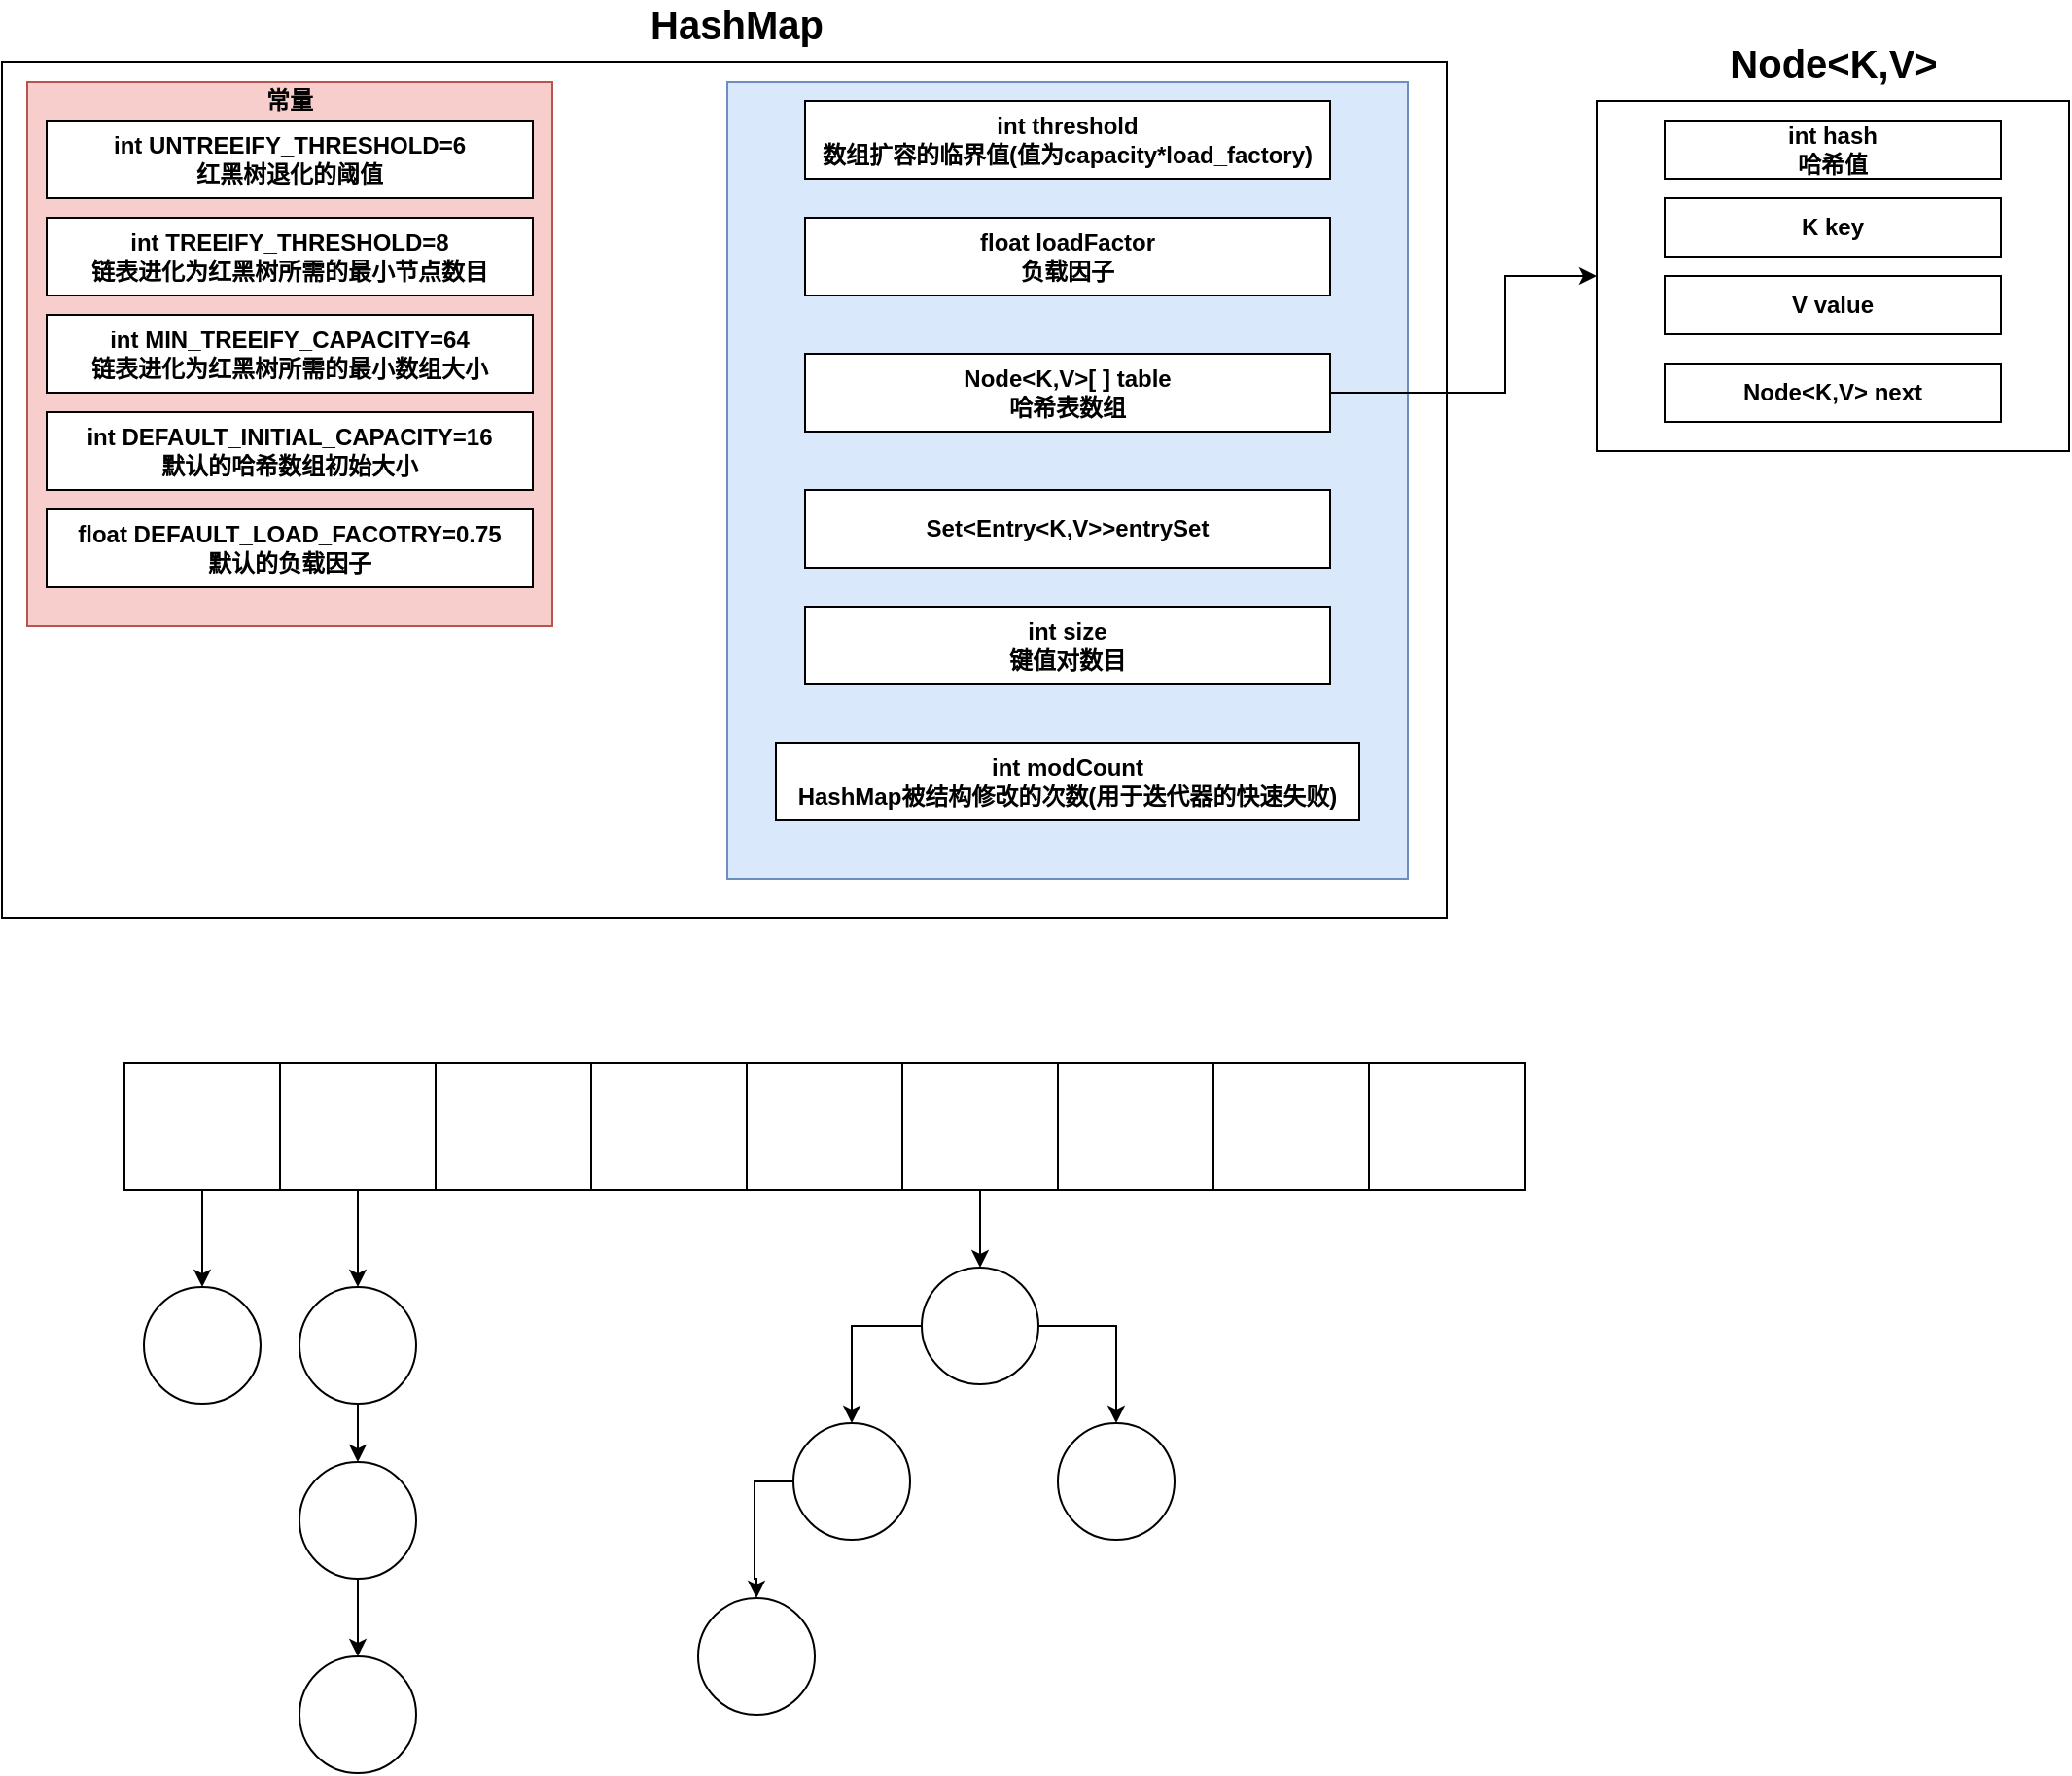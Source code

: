 <mxfile version="16.0.0" type="device"><diagram id="gZDWLs0lDaSWWlJBfS5Q" name="第 1 页"><mxGraphModel dx="1106" dy="892" grid="1" gridSize="10" guides="1" tooltips="1" connect="1" arrows="1" fold="1" page="1" pageScale="1" pageWidth="827" pageHeight="1169" math="0" shadow="0"><root><mxCell id="0"/><mxCell id="1" parent="0"/><mxCell id="HfCkl9uW_iFggOvmtxsi-1" value="" style="rounded=0;whiteSpace=wrap;html=1;" parent="1" vertex="1"><mxGeometry x="7" y="70" width="743" height="440" as="geometry"/></mxCell><mxCell id="HfCkl9uW_iFggOvmtxsi-16" value="" style="rounded=0;whiteSpace=wrap;html=1;fillColor=#dae8fc;strokeColor=#6c8ebf;" parent="1" vertex="1"><mxGeometry x="380" y="80" width="350" height="410" as="geometry"/></mxCell><mxCell id="HfCkl9uW_iFggOvmtxsi-2" value="&lt;b&gt;&lt;font style=&quot;font-size: 20px&quot;&gt;HashMap&lt;/font&gt;&lt;/b&gt;" style="text;html=1;strokeColor=none;fillColor=none;align=center;verticalAlign=middle;whiteSpace=wrap;rounded=0;" parent="1" vertex="1"><mxGeometry x="365" y="40" width="40" height="20" as="geometry"/></mxCell><mxCell id="HfCkl9uW_iFggOvmtxsi-3" value="" style="rounded=0;whiteSpace=wrap;html=1;fillColor=#f8cecc;strokeColor=#b85450;" parent="1" vertex="1"><mxGeometry x="20" y="80" width="270" height="280" as="geometry"/></mxCell><mxCell id="HfCkl9uW_iFggOvmtxsi-4" value="&lt;b&gt;常量&lt;/b&gt;" style="text;html=1;strokeColor=none;fillColor=none;align=center;verticalAlign=middle;whiteSpace=wrap;rounded=0;" parent="1" vertex="1"><mxGeometry x="135" y="80" width="40" height="20" as="geometry"/></mxCell><mxCell id="HfCkl9uW_iFggOvmtxsi-5" value="&lt;b&gt;int UNTREEIFY_THRESHOLD=6&lt;br&gt;红黑树退化的阈值&lt;/b&gt;" style="rounded=0;whiteSpace=wrap;html=1;" parent="1" vertex="1"><mxGeometry x="30" y="100" width="250" height="40" as="geometry"/></mxCell><mxCell id="HfCkl9uW_iFggOvmtxsi-6" value="&lt;b&gt;int TREEIFY_THRESHOLD=8&lt;br&gt;链表进化为红黑树所需的最小节点数目&lt;/b&gt;" style="rounded=0;whiteSpace=wrap;html=1;" parent="1" vertex="1"><mxGeometry x="30" y="150" width="250" height="40" as="geometry"/></mxCell><mxCell id="HfCkl9uW_iFggOvmtxsi-7" value="&lt;b&gt;int DEFAULT_INITIAL_CAPACITY=16&lt;br&gt;默认的哈希数组初始大小&lt;/b&gt;" style="rounded=0;whiteSpace=wrap;html=1;" parent="1" vertex="1"><mxGeometry x="30" y="250" width="250" height="40" as="geometry"/></mxCell><mxCell id="HfCkl9uW_iFggOvmtxsi-8" value="&lt;b&gt;float DEFAULT_LOAD_FACOTRY=0.75&lt;br&gt;默认的负载因子&lt;/b&gt;" style="rounded=0;whiteSpace=wrap;html=1;" parent="1" vertex="1"><mxGeometry x="30" y="300" width="250" height="40" as="geometry"/></mxCell><mxCell id="HfCkl9uW_iFggOvmtxsi-9" value="&lt;b&gt;int MIN_TREEIFY_CAPACITY=64&lt;br&gt;链表进化为红黑树所需的最小数组大小&lt;/b&gt;" style="rounded=0;whiteSpace=wrap;html=1;" parent="1" vertex="1"><mxGeometry x="30" y="200" width="250" height="40" as="geometry"/></mxCell><mxCell id="HfCkl9uW_iFggOvmtxsi-10" value="&lt;b&gt;int threshold&lt;br&gt;数组扩容的临界值(值为capacity*load_factory)&lt;br&gt;&lt;/b&gt;" style="rounded=0;whiteSpace=wrap;html=1;" parent="1" vertex="1"><mxGeometry x="420" y="90" width="270" height="40" as="geometry"/></mxCell><mxCell id="HfCkl9uW_iFggOvmtxsi-11" value="&lt;b&gt;float loadFactor&lt;br&gt;负载因子&lt;br&gt;&lt;/b&gt;" style="rounded=0;whiteSpace=wrap;html=1;" parent="1" vertex="1"><mxGeometry x="420" y="150" width="270" height="40" as="geometry"/></mxCell><mxCell id="HfCkl9uW_iFggOvmtxsi-24" style="edgeStyle=orthogonalEdgeStyle;rounded=0;orthogonalLoop=1;jettySize=auto;html=1;exitX=1;exitY=0.5;exitDx=0;exitDy=0;" parent="1" source="HfCkl9uW_iFggOvmtxsi-12" target="HfCkl9uW_iFggOvmtxsi-17" edge="1"><mxGeometry relative="1" as="geometry"><Array as="points"><mxPoint x="780" y="240"/><mxPoint x="780" y="180"/></Array></mxGeometry></mxCell><mxCell id="HfCkl9uW_iFggOvmtxsi-12" value="&lt;b&gt;Node&amp;lt;K,V&amp;gt;[ ] table&lt;br&gt;哈希表数组&lt;br&gt;&lt;/b&gt;" style="rounded=0;whiteSpace=wrap;html=1;" parent="1" vertex="1"><mxGeometry x="420" y="220" width="270" height="40" as="geometry"/></mxCell><mxCell id="HfCkl9uW_iFggOvmtxsi-13" value="&lt;b&gt;Set&amp;lt;Entry&amp;lt;K,V&amp;gt;&amp;gt;entrySet&lt;br&gt;&lt;/b&gt;" style="rounded=0;whiteSpace=wrap;html=1;" parent="1" vertex="1"><mxGeometry x="420" y="290" width="270" height="40" as="geometry"/></mxCell><mxCell id="HfCkl9uW_iFggOvmtxsi-14" value="&lt;b&gt;int size&lt;br&gt;键值对数目&lt;br&gt;&lt;/b&gt;" style="rounded=0;whiteSpace=wrap;html=1;" parent="1" vertex="1"><mxGeometry x="420" y="350" width="270" height="40" as="geometry"/></mxCell><mxCell id="HfCkl9uW_iFggOvmtxsi-15" value="&lt;b&gt;int modCount&lt;br&gt;HashMap被结构修改的次数(用于迭代器的快速失败)&lt;br&gt;&lt;/b&gt;" style="rounded=0;whiteSpace=wrap;html=1;" parent="1" vertex="1"><mxGeometry x="405" y="420" width="300" height="40" as="geometry"/></mxCell><mxCell id="HfCkl9uW_iFggOvmtxsi-17" value="" style="rounded=0;whiteSpace=wrap;html=1;" parent="1" vertex="1"><mxGeometry x="827" y="90" width="243" height="180" as="geometry"/></mxCell><mxCell id="HfCkl9uW_iFggOvmtxsi-18" value="&lt;b&gt;&lt;font style=&quot;font-size: 20px&quot;&gt;Node&amp;lt;K,V&amp;gt;&lt;/font&gt;&lt;/b&gt;" style="text;html=1;strokeColor=none;fillColor=none;align=center;verticalAlign=middle;whiteSpace=wrap;rounded=0;" parent="1" vertex="1"><mxGeometry x="928.5" y="60" width="40" height="20" as="geometry"/></mxCell><mxCell id="HfCkl9uW_iFggOvmtxsi-19" value="&lt;b&gt;int hash&lt;br&gt;哈希值&lt;br&gt;&lt;/b&gt;" style="rounded=0;whiteSpace=wrap;html=1;" parent="1" vertex="1"><mxGeometry x="862" y="100" width="173" height="30" as="geometry"/></mxCell><mxCell id="HfCkl9uW_iFggOvmtxsi-20" value="&lt;b&gt;K key&lt;br&gt;&lt;/b&gt;" style="rounded=0;whiteSpace=wrap;html=1;" parent="1" vertex="1"><mxGeometry x="862" y="140" width="173" height="30" as="geometry"/></mxCell><mxCell id="HfCkl9uW_iFggOvmtxsi-21" value="&lt;b&gt;V value&lt;br&gt;&lt;/b&gt;" style="rounded=0;whiteSpace=wrap;html=1;" parent="1" vertex="1"><mxGeometry x="862" y="180" width="173" height="30" as="geometry"/></mxCell><mxCell id="HfCkl9uW_iFggOvmtxsi-22" value="&lt;b&gt;Node&amp;lt;K,V&amp;gt; next&lt;br&gt;&lt;/b&gt;" style="rounded=0;whiteSpace=wrap;html=1;" parent="1" vertex="1"><mxGeometry x="862" y="225" width="173" height="30" as="geometry"/></mxCell><mxCell id="0wW1m-VdGGLEw-AwW8Rg-11" style="edgeStyle=orthogonalEdgeStyle;rounded=0;orthogonalLoop=1;jettySize=auto;html=1;exitX=0.5;exitY=1;exitDx=0;exitDy=0;entryX=0.5;entryY=0;entryDx=0;entryDy=0;" parent="1" source="0wW1m-VdGGLEw-AwW8Rg-1" target="0wW1m-VdGGLEw-AwW8Rg-10" edge="1"><mxGeometry relative="1" as="geometry"/></mxCell><mxCell id="0wW1m-VdGGLEw-AwW8Rg-1" value="" style="rounded=0;whiteSpace=wrap;html=1;" parent="1" vertex="1"><mxGeometry x="70" y="585" width="80" height="65" as="geometry"/></mxCell><mxCell id="0wW1m-VdGGLEw-AwW8Rg-13" style="edgeStyle=orthogonalEdgeStyle;rounded=0;orthogonalLoop=1;jettySize=auto;html=1;exitX=0.5;exitY=1;exitDx=0;exitDy=0;entryX=0.5;entryY=0;entryDx=0;entryDy=0;" parent="1" source="0wW1m-VdGGLEw-AwW8Rg-2" target="0wW1m-VdGGLEw-AwW8Rg-12" edge="1"><mxGeometry relative="1" as="geometry"/></mxCell><mxCell id="0wW1m-VdGGLEw-AwW8Rg-2" value="" style="rounded=0;whiteSpace=wrap;html=1;" parent="1" vertex="1"><mxGeometry x="150" y="585" width="80" height="65" as="geometry"/></mxCell><mxCell id="0wW1m-VdGGLEw-AwW8Rg-3" value="" style="rounded=0;whiteSpace=wrap;html=1;" parent="1" vertex="1"><mxGeometry x="230" y="585" width="80" height="65" as="geometry"/></mxCell><mxCell id="0wW1m-VdGGLEw-AwW8Rg-4" value="" style="rounded=0;whiteSpace=wrap;html=1;" parent="1" vertex="1"><mxGeometry x="310" y="585" width="80" height="65" as="geometry"/></mxCell><mxCell id="0wW1m-VdGGLEw-AwW8Rg-5" value="" style="rounded=0;whiteSpace=wrap;html=1;" parent="1" vertex="1"><mxGeometry x="390" y="585" width="80" height="65" as="geometry"/></mxCell><mxCell id="0wW1m-VdGGLEw-AwW8Rg-22" style="edgeStyle=orthogonalEdgeStyle;rounded=0;orthogonalLoop=1;jettySize=auto;html=1;exitX=0.5;exitY=1;exitDx=0;exitDy=0;entryX=0.5;entryY=0;entryDx=0;entryDy=0;" parent="1" source="0wW1m-VdGGLEw-AwW8Rg-6" target="0wW1m-VdGGLEw-AwW8Rg-18" edge="1"><mxGeometry relative="1" as="geometry"/></mxCell><mxCell id="0wW1m-VdGGLEw-AwW8Rg-6" value="" style="rounded=0;whiteSpace=wrap;html=1;" parent="1" vertex="1"><mxGeometry x="470" y="585" width="80" height="65" as="geometry"/></mxCell><mxCell id="0wW1m-VdGGLEw-AwW8Rg-7" value="" style="rounded=0;whiteSpace=wrap;html=1;" parent="1" vertex="1"><mxGeometry x="550" y="585" width="80" height="65" as="geometry"/></mxCell><mxCell id="0wW1m-VdGGLEw-AwW8Rg-8" value="" style="rounded=0;whiteSpace=wrap;html=1;" parent="1" vertex="1"><mxGeometry x="630" y="585" width="80" height="65" as="geometry"/></mxCell><mxCell id="0wW1m-VdGGLEw-AwW8Rg-9" value="" style="rounded=0;whiteSpace=wrap;html=1;" parent="1" vertex="1"><mxGeometry x="710" y="585" width="80" height="65" as="geometry"/></mxCell><mxCell id="0wW1m-VdGGLEw-AwW8Rg-10" value="" style="ellipse;whiteSpace=wrap;html=1;" parent="1" vertex="1"><mxGeometry x="80" y="700" width="60" height="60" as="geometry"/></mxCell><mxCell id="0wW1m-VdGGLEw-AwW8Rg-16" style="edgeStyle=orthogonalEdgeStyle;rounded=0;orthogonalLoop=1;jettySize=auto;html=1;exitX=0.5;exitY=1;exitDx=0;exitDy=0;entryX=0.5;entryY=0;entryDx=0;entryDy=0;" parent="1" source="0wW1m-VdGGLEw-AwW8Rg-12" target="0wW1m-VdGGLEw-AwW8Rg-14" edge="1"><mxGeometry relative="1" as="geometry"/></mxCell><mxCell id="0wW1m-VdGGLEw-AwW8Rg-12" value="" style="ellipse;whiteSpace=wrap;html=1;" parent="1" vertex="1"><mxGeometry x="160" y="700" width="60" height="60" as="geometry"/></mxCell><mxCell id="0wW1m-VdGGLEw-AwW8Rg-17" style="edgeStyle=orthogonalEdgeStyle;rounded=0;orthogonalLoop=1;jettySize=auto;html=1;exitX=0.5;exitY=1;exitDx=0;exitDy=0;entryX=0.5;entryY=0;entryDx=0;entryDy=0;" parent="1" source="0wW1m-VdGGLEw-AwW8Rg-14" target="0wW1m-VdGGLEw-AwW8Rg-15" edge="1"><mxGeometry relative="1" as="geometry"/></mxCell><mxCell id="0wW1m-VdGGLEw-AwW8Rg-14" value="" style="ellipse;whiteSpace=wrap;html=1;" parent="1" vertex="1"><mxGeometry x="160" y="790" width="60" height="60" as="geometry"/></mxCell><mxCell id="0wW1m-VdGGLEw-AwW8Rg-15" value="" style="ellipse;whiteSpace=wrap;html=1;" parent="1" vertex="1"><mxGeometry x="160" y="890" width="60" height="60" as="geometry"/></mxCell><mxCell id="0wW1m-VdGGLEw-AwW8Rg-23" style="edgeStyle=orthogonalEdgeStyle;rounded=0;orthogonalLoop=1;jettySize=auto;html=1;exitX=0;exitY=0.5;exitDx=0;exitDy=0;" parent="1" source="0wW1m-VdGGLEw-AwW8Rg-18" target="0wW1m-VdGGLEw-AwW8Rg-19" edge="1"><mxGeometry relative="1" as="geometry"/></mxCell><mxCell id="0wW1m-VdGGLEw-AwW8Rg-24" style="edgeStyle=orthogonalEdgeStyle;rounded=0;orthogonalLoop=1;jettySize=auto;html=1;exitX=1;exitY=0.5;exitDx=0;exitDy=0;" parent="1" source="0wW1m-VdGGLEw-AwW8Rg-18" target="0wW1m-VdGGLEw-AwW8Rg-20" edge="1"><mxGeometry relative="1" as="geometry"/></mxCell><mxCell id="0wW1m-VdGGLEw-AwW8Rg-18" value="" style="ellipse;whiteSpace=wrap;html=1;" parent="1" vertex="1"><mxGeometry x="480" y="690" width="60" height="60" as="geometry"/></mxCell><mxCell id="0wW1m-VdGGLEw-AwW8Rg-26" style="edgeStyle=orthogonalEdgeStyle;rounded=0;orthogonalLoop=1;jettySize=auto;html=1;exitX=0;exitY=0.5;exitDx=0;exitDy=0;entryX=0.5;entryY=0;entryDx=0;entryDy=0;" parent="1" source="0wW1m-VdGGLEw-AwW8Rg-19" target="0wW1m-VdGGLEw-AwW8Rg-21" edge="1"><mxGeometry relative="1" as="geometry"/></mxCell><mxCell id="0wW1m-VdGGLEw-AwW8Rg-19" value="" style="ellipse;whiteSpace=wrap;html=1;" parent="1" vertex="1"><mxGeometry x="414" y="770" width="60" height="60" as="geometry"/></mxCell><mxCell id="0wW1m-VdGGLEw-AwW8Rg-20" value="" style="ellipse;whiteSpace=wrap;html=1;" parent="1" vertex="1"><mxGeometry x="550" y="770" width="60" height="60" as="geometry"/></mxCell><mxCell id="0wW1m-VdGGLEw-AwW8Rg-21" value="" style="ellipse;whiteSpace=wrap;html=1;" parent="1" vertex="1"><mxGeometry x="365" y="860" width="60" height="60" as="geometry"/></mxCell></root></mxGraphModel></diagram></mxfile>